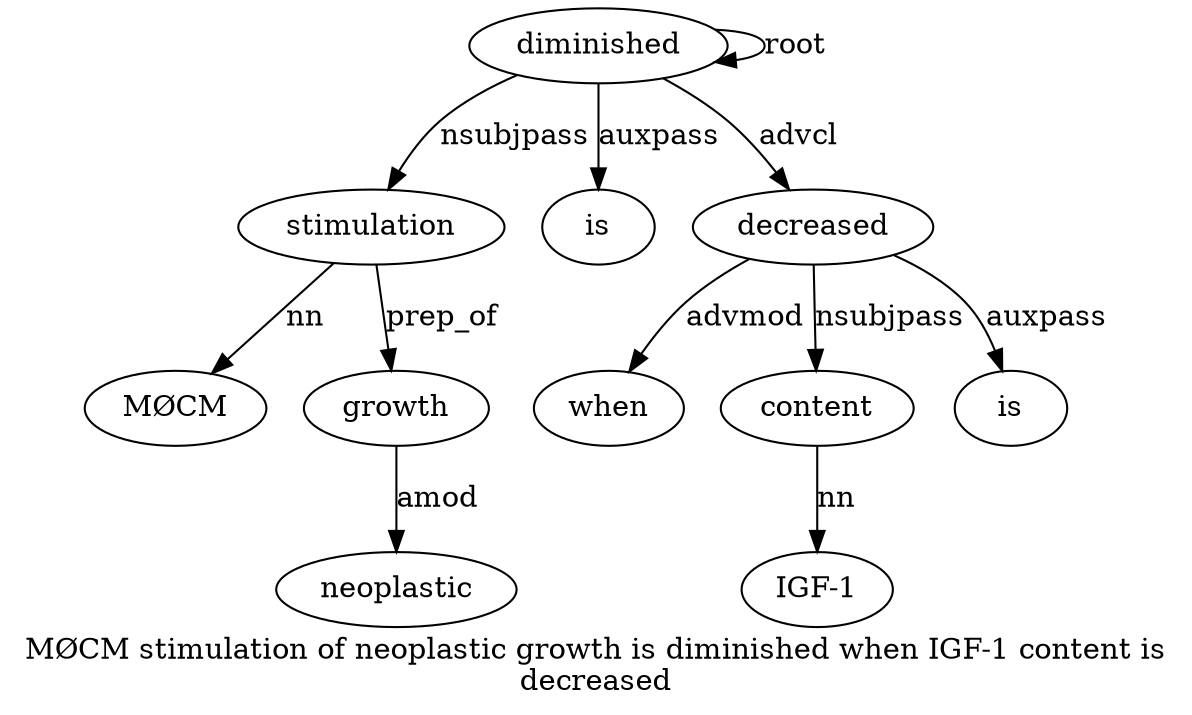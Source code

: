 digraph "MØCM stimulation of neoplastic growth is diminished when IGF-1 content is decreased" {
label="MØCM stimulation of neoplastic growth is diminished when IGF-1 content is
decreased";
stimulation2 [style=filled, fillcolor=white, label=stimulation];
"MØCM1" [style=filled, fillcolor=white, label="MØCM"];
stimulation2 -> "MØCM1"  [label=nn];
diminished7 [style=filled, fillcolor=white, label=diminished];
diminished7 -> stimulation2  [label=nsubjpass];
growth5 [style=filled, fillcolor=white, label=growth];
neoplastic4 [style=filled, fillcolor=white, label=neoplastic];
growth5 -> neoplastic4  [label=amod];
stimulation2 -> growth5  [label=prep_of];
is6 [style=filled, fillcolor=white, label=is];
diminished7 -> is6  [label=auxpass];
diminished7 -> diminished7  [label=root];
decreased12 [style=filled, fillcolor=white, label=decreased];
when8 [style=filled, fillcolor=white, label=when];
decreased12 -> when8  [label=advmod];
content10 [style=filled, fillcolor=white, label=content];
"IGF-19" [style=filled, fillcolor=white, label="IGF-1"];
content10 -> "IGF-19"  [label=nn];
decreased12 -> content10  [label=nsubjpass];
is11 [style=filled, fillcolor=white, label=is];
decreased12 -> is11  [label=auxpass];
diminished7 -> decreased12  [label=advcl];
}
